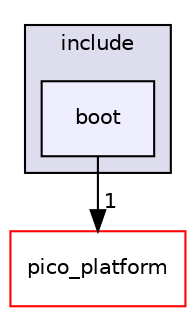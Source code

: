 digraph "boot_picoboot/include/boot" {
  compound=true
  node [ fontsize="10", fontname="Helvetica"];
  edge [ labelfontsize="10", labelfontname="Helvetica"];
  subgraph clusterdir_a472048065eebb82e1df7738a8c93caa {
    graph [ bgcolor="#ddddee", pencolor="black", label="include" fontname="Helvetica", fontsize="10", URL="dir_a472048065eebb82e1df7738a8c93caa.html"]
  dir_78773a513ef71f1c064e65514d4daa31 [shape=box, label="boot", style="filled", fillcolor="#eeeeff", pencolor="black", URL="dir_78773a513ef71f1c064e65514d4daa31.html"];
  }
  dir_e8ef78035dfea56cfad14f6cd7da495e [shape=box label="pico_platform" fillcolor="white" style="filled" color="red" URL="dir_e8ef78035dfea56cfad14f6cd7da495e.html"];
  dir_78773a513ef71f1c064e65514d4daa31->dir_e8ef78035dfea56cfad14f6cd7da495e [headlabel="1", labeldistance=1.5 headhref="dir_000003_000172.html"];
}
